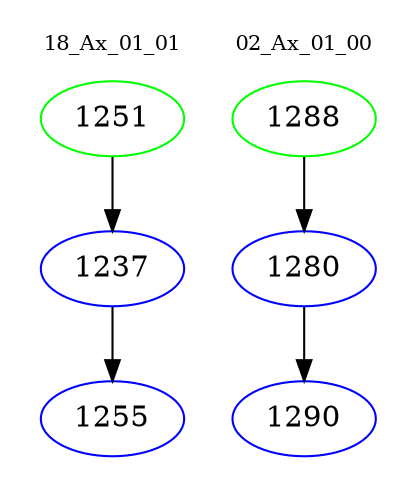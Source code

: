 digraph{
subgraph cluster_0 {
color = white
label = "18_Ax_01_01";
fontsize=10;
T0_1251 [label="1251", color="green"]
T0_1251 -> T0_1237 [color="black"]
T0_1237 [label="1237", color="blue"]
T0_1237 -> T0_1255 [color="black"]
T0_1255 [label="1255", color="blue"]
}
subgraph cluster_1 {
color = white
label = "02_Ax_01_00";
fontsize=10;
T1_1288 [label="1288", color="green"]
T1_1288 -> T1_1280 [color="black"]
T1_1280 [label="1280", color="blue"]
T1_1280 -> T1_1290 [color="black"]
T1_1290 [label="1290", color="blue"]
}
}

